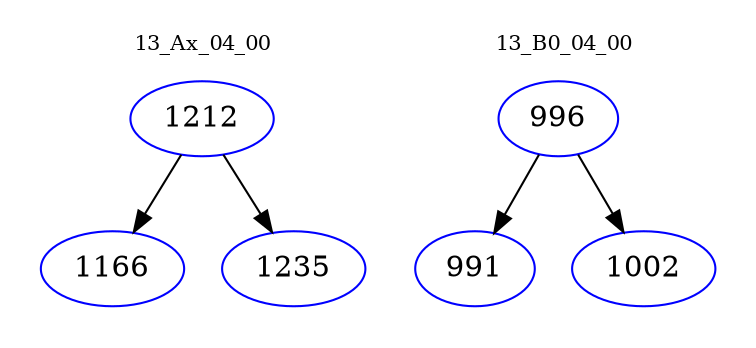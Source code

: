 digraph{
subgraph cluster_0 {
color = white
label = "13_Ax_04_00";
fontsize=10;
T0_1212 [label="1212", color="blue"]
T0_1212 -> T0_1166 [color="black"]
T0_1166 [label="1166", color="blue"]
T0_1212 -> T0_1235 [color="black"]
T0_1235 [label="1235", color="blue"]
}
subgraph cluster_1 {
color = white
label = "13_B0_04_00";
fontsize=10;
T1_996 [label="996", color="blue"]
T1_996 -> T1_991 [color="black"]
T1_991 [label="991", color="blue"]
T1_996 -> T1_1002 [color="black"]
T1_1002 [label="1002", color="blue"]
}
}
